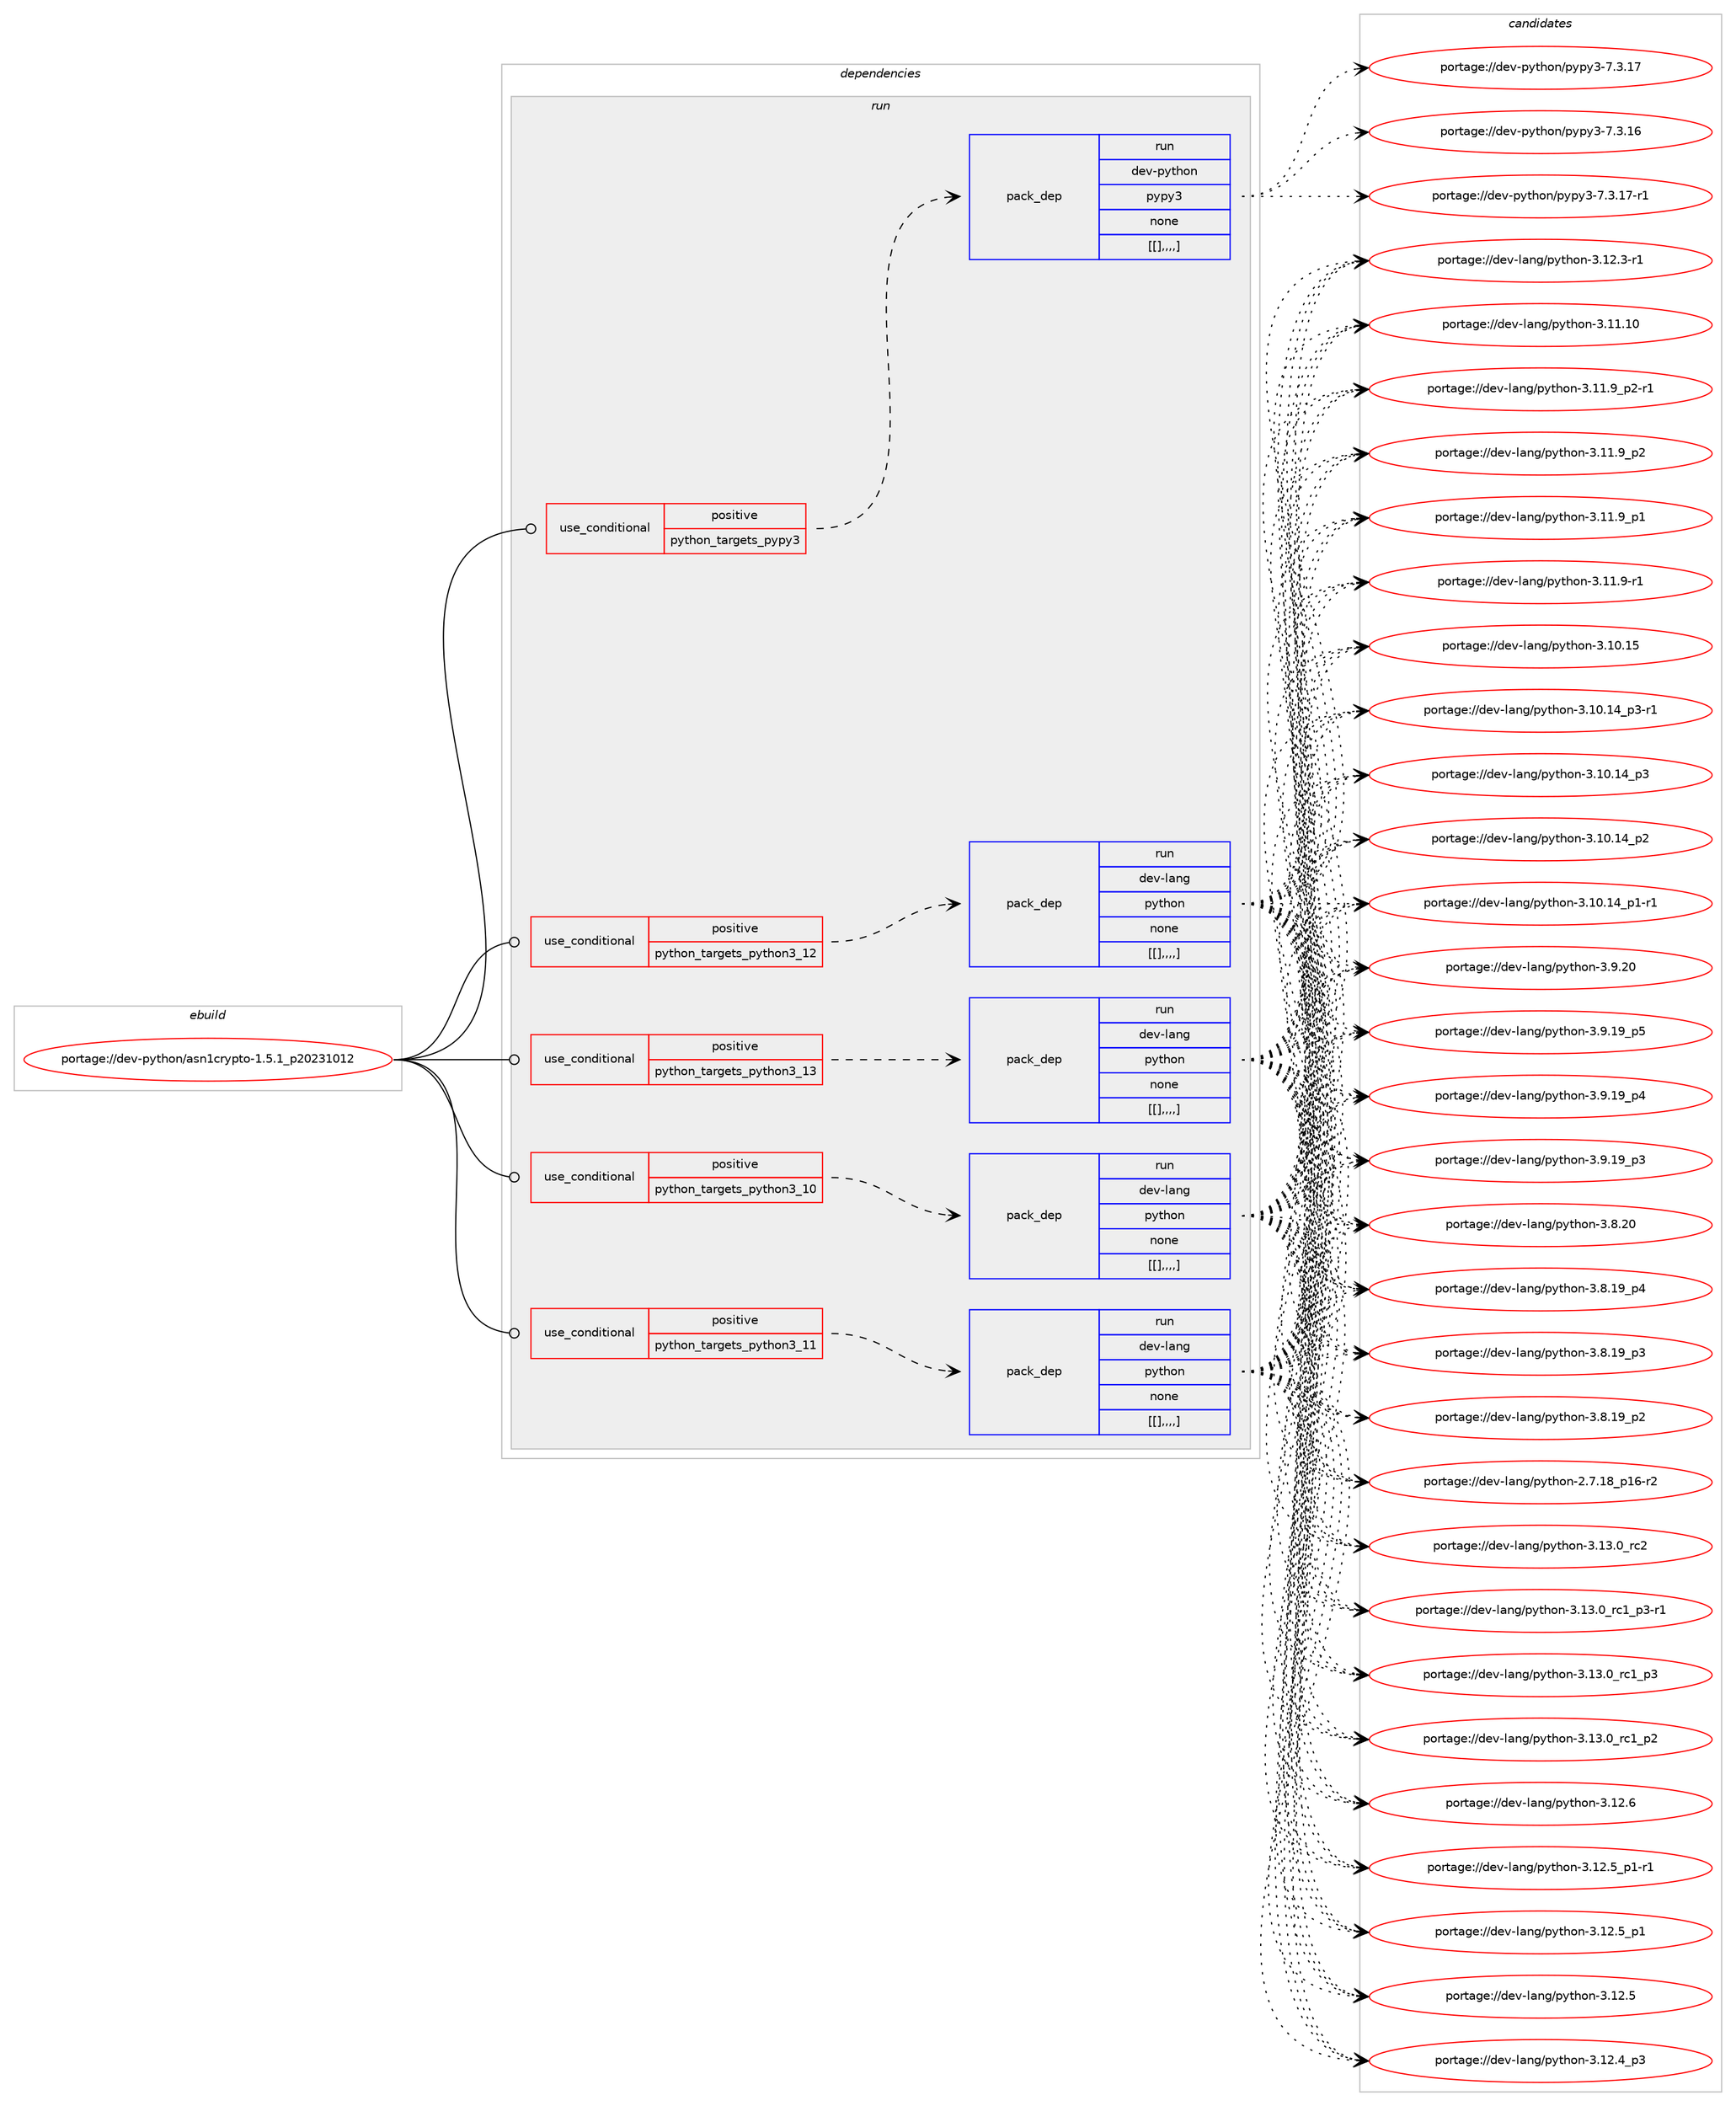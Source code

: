 digraph prolog {

# *************
# Graph options
# *************

newrank=true;
concentrate=true;
compound=true;
graph [rankdir=LR,fontname=Helvetica,fontsize=10,ranksep=1.5];#, ranksep=2.5, nodesep=0.2];
edge  [arrowhead=vee];
node  [fontname=Helvetica,fontsize=10];

# **********
# The ebuild
# **********

subgraph cluster_leftcol {
color=gray;
label=<<i>ebuild</i>>;
id [label="portage://dev-python/asn1crypto-1.5.1_p20231012", color=red, width=4, href="../dev-python/asn1crypto-1.5.1_p20231012.svg"];
}

# ****************
# The dependencies
# ****************

subgraph cluster_midcol {
color=gray;
label=<<i>dependencies</i>>;
subgraph cluster_compile {
fillcolor="#eeeeee";
style=filled;
label=<<i>compile</i>>;
}
subgraph cluster_compileandrun {
fillcolor="#eeeeee";
style=filled;
label=<<i>compile and run</i>>;
}
subgraph cluster_run {
fillcolor="#eeeeee";
style=filled;
label=<<i>run</i>>;
subgraph cond31540 {
dependency142945 [label=<<TABLE BORDER="0" CELLBORDER="1" CELLSPACING="0" CELLPADDING="4"><TR><TD ROWSPAN="3" CELLPADDING="10">use_conditional</TD></TR><TR><TD>positive</TD></TR><TR><TD>python_targets_pypy3</TD></TR></TABLE>>, shape=none, color=red];
subgraph pack110192 {
dependency142946 [label=<<TABLE BORDER="0" CELLBORDER="1" CELLSPACING="0" CELLPADDING="4" WIDTH="220"><TR><TD ROWSPAN="6" CELLPADDING="30">pack_dep</TD></TR><TR><TD WIDTH="110">run</TD></TR><TR><TD>dev-python</TD></TR><TR><TD>pypy3</TD></TR><TR><TD>none</TD></TR><TR><TD>[[],,,,]</TD></TR></TABLE>>, shape=none, color=blue];
}
dependency142945:e -> dependency142946:w [weight=20,style="dashed",arrowhead="vee"];
}
id:e -> dependency142945:w [weight=20,style="solid",arrowhead="odot"];
subgraph cond31541 {
dependency142947 [label=<<TABLE BORDER="0" CELLBORDER="1" CELLSPACING="0" CELLPADDING="4"><TR><TD ROWSPAN="3" CELLPADDING="10">use_conditional</TD></TR><TR><TD>positive</TD></TR><TR><TD>python_targets_python3_10</TD></TR></TABLE>>, shape=none, color=red];
subgraph pack110193 {
dependency142948 [label=<<TABLE BORDER="0" CELLBORDER="1" CELLSPACING="0" CELLPADDING="4" WIDTH="220"><TR><TD ROWSPAN="6" CELLPADDING="30">pack_dep</TD></TR><TR><TD WIDTH="110">run</TD></TR><TR><TD>dev-lang</TD></TR><TR><TD>python</TD></TR><TR><TD>none</TD></TR><TR><TD>[[],,,,]</TD></TR></TABLE>>, shape=none, color=blue];
}
dependency142947:e -> dependency142948:w [weight=20,style="dashed",arrowhead="vee"];
}
id:e -> dependency142947:w [weight=20,style="solid",arrowhead="odot"];
subgraph cond31542 {
dependency142949 [label=<<TABLE BORDER="0" CELLBORDER="1" CELLSPACING="0" CELLPADDING="4"><TR><TD ROWSPAN="3" CELLPADDING="10">use_conditional</TD></TR><TR><TD>positive</TD></TR><TR><TD>python_targets_python3_11</TD></TR></TABLE>>, shape=none, color=red];
subgraph pack110194 {
dependency142950 [label=<<TABLE BORDER="0" CELLBORDER="1" CELLSPACING="0" CELLPADDING="4" WIDTH="220"><TR><TD ROWSPAN="6" CELLPADDING="30">pack_dep</TD></TR><TR><TD WIDTH="110">run</TD></TR><TR><TD>dev-lang</TD></TR><TR><TD>python</TD></TR><TR><TD>none</TD></TR><TR><TD>[[],,,,]</TD></TR></TABLE>>, shape=none, color=blue];
}
dependency142949:e -> dependency142950:w [weight=20,style="dashed",arrowhead="vee"];
}
id:e -> dependency142949:w [weight=20,style="solid",arrowhead="odot"];
subgraph cond31543 {
dependency142951 [label=<<TABLE BORDER="0" CELLBORDER="1" CELLSPACING="0" CELLPADDING="4"><TR><TD ROWSPAN="3" CELLPADDING="10">use_conditional</TD></TR><TR><TD>positive</TD></TR><TR><TD>python_targets_python3_12</TD></TR></TABLE>>, shape=none, color=red];
subgraph pack110195 {
dependency142952 [label=<<TABLE BORDER="0" CELLBORDER="1" CELLSPACING="0" CELLPADDING="4" WIDTH="220"><TR><TD ROWSPAN="6" CELLPADDING="30">pack_dep</TD></TR><TR><TD WIDTH="110">run</TD></TR><TR><TD>dev-lang</TD></TR><TR><TD>python</TD></TR><TR><TD>none</TD></TR><TR><TD>[[],,,,]</TD></TR></TABLE>>, shape=none, color=blue];
}
dependency142951:e -> dependency142952:w [weight=20,style="dashed",arrowhead="vee"];
}
id:e -> dependency142951:w [weight=20,style="solid",arrowhead="odot"];
subgraph cond31544 {
dependency142953 [label=<<TABLE BORDER="0" CELLBORDER="1" CELLSPACING="0" CELLPADDING="4"><TR><TD ROWSPAN="3" CELLPADDING="10">use_conditional</TD></TR><TR><TD>positive</TD></TR><TR><TD>python_targets_python3_13</TD></TR></TABLE>>, shape=none, color=red];
subgraph pack110196 {
dependency142954 [label=<<TABLE BORDER="0" CELLBORDER="1" CELLSPACING="0" CELLPADDING="4" WIDTH="220"><TR><TD ROWSPAN="6" CELLPADDING="30">pack_dep</TD></TR><TR><TD WIDTH="110">run</TD></TR><TR><TD>dev-lang</TD></TR><TR><TD>python</TD></TR><TR><TD>none</TD></TR><TR><TD>[[],,,,]</TD></TR></TABLE>>, shape=none, color=blue];
}
dependency142953:e -> dependency142954:w [weight=20,style="dashed",arrowhead="vee"];
}
id:e -> dependency142953:w [weight=20,style="solid",arrowhead="odot"];
}
}

# **************
# The candidates
# **************

subgraph cluster_choices {
rank=same;
color=gray;
label=<<i>candidates</i>>;

subgraph choice110192 {
color=black;
nodesep=1;
choice100101118451121211161041111104711212111212151455546514649554511449 [label="portage://dev-python/pypy3-7.3.17-r1", color=red, width=4,href="../dev-python/pypy3-7.3.17-r1.svg"];
choice10010111845112121116104111110471121211121215145554651464955 [label="portage://dev-python/pypy3-7.3.17", color=red, width=4,href="../dev-python/pypy3-7.3.17.svg"];
choice10010111845112121116104111110471121211121215145554651464954 [label="portage://dev-python/pypy3-7.3.16", color=red, width=4,href="../dev-python/pypy3-7.3.16.svg"];
dependency142946:e -> choice100101118451121211161041111104711212111212151455546514649554511449:w [style=dotted,weight="100"];
dependency142946:e -> choice10010111845112121116104111110471121211121215145554651464955:w [style=dotted,weight="100"];
dependency142946:e -> choice10010111845112121116104111110471121211121215145554651464954:w [style=dotted,weight="100"];
}
subgraph choice110193 {
color=black;
nodesep=1;
choice10010111845108971101034711212111610411111045514649514648951149950 [label="portage://dev-lang/python-3.13.0_rc2", color=red, width=4,href="../dev-lang/python-3.13.0_rc2.svg"];
choice1001011184510897110103471121211161041111104551464951464895114994995112514511449 [label="portage://dev-lang/python-3.13.0_rc1_p3-r1", color=red, width=4,href="../dev-lang/python-3.13.0_rc1_p3-r1.svg"];
choice100101118451089711010347112121116104111110455146495146489511499499511251 [label="portage://dev-lang/python-3.13.0_rc1_p3", color=red, width=4,href="../dev-lang/python-3.13.0_rc1_p3.svg"];
choice100101118451089711010347112121116104111110455146495146489511499499511250 [label="portage://dev-lang/python-3.13.0_rc1_p2", color=red, width=4,href="../dev-lang/python-3.13.0_rc1_p2.svg"];
choice10010111845108971101034711212111610411111045514649504654 [label="portage://dev-lang/python-3.12.6", color=red, width=4,href="../dev-lang/python-3.12.6.svg"];
choice1001011184510897110103471121211161041111104551464950465395112494511449 [label="portage://dev-lang/python-3.12.5_p1-r1", color=red, width=4,href="../dev-lang/python-3.12.5_p1-r1.svg"];
choice100101118451089711010347112121116104111110455146495046539511249 [label="portage://dev-lang/python-3.12.5_p1", color=red, width=4,href="../dev-lang/python-3.12.5_p1.svg"];
choice10010111845108971101034711212111610411111045514649504653 [label="portage://dev-lang/python-3.12.5", color=red, width=4,href="../dev-lang/python-3.12.5.svg"];
choice100101118451089711010347112121116104111110455146495046529511251 [label="portage://dev-lang/python-3.12.4_p3", color=red, width=4,href="../dev-lang/python-3.12.4_p3.svg"];
choice100101118451089711010347112121116104111110455146495046514511449 [label="portage://dev-lang/python-3.12.3-r1", color=red, width=4,href="../dev-lang/python-3.12.3-r1.svg"];
choice1001011184510897110103471121211161041111104551464949464948 [label="portage://dev-lang/python-3.11.10", color=red, width=4,href="../dev-lang/python-3.11.10.svg"];
choice1001011184510897110103471121211161041111104551464949465795112504511449 [label="portage://dev-lang/python-3.11.9_p2-r1", color=red, width=4,href="../dev-lang/python-3.11.9_p2-r1.svg"];
choice100101118451089711010347112121116104111110455146494946579511250 [label="portage://dev-lang/python-3.11.9_p2", color=red, width=4,href="../dev-lang/python-3.11.9_p2.svg"];
choice100101118451089711010347112121116104111110455146494946579511249 [label="portage://dev-lang/python-3.11.9_p1", color=red, width=4,href="../dev-lang/python-3.11.9_p1.svg"];
choice100101118451089711010347112121116104111110455146494946574511449 [label="portage://dev-lang/python-3.11.9-r1", color=red, width=4,href="../dev-lang/python-3.11.9-r1.svg"];
choice1001011184510897110103471121211161041111104551464948464953 [label="portage://dev-lang/python-3.10.15", color=red, width=4,href="../dev-lang/python-3.10.15.svg"];
choice100101118451089711010347112121116104111110455146494846495295112514511449 [label="portage://dev-lang/python-3.10.14_p3-r1", color=red, width=4,href="../dev-lang/python-3.10.14_p3-r1.svg"];
choice10010111845108971101034711212111610411111045514649484649529511251 [label="portage://dev-lang/python-3.10.14_p3", color=red, width=4,href="../dev-lang/python-3.10.14_p3.svg"];
choice10010111845108971101034711212111610411111045514649484649529511250 [label="portage://dev-lang/python-3.10.14_p2", color=red, width=4,href="../dev-lang/python-3.10.14_p2.svg"];
choice100101118451089711010347112121116104111110455146494846495295112494511449 [label="portage://dev-lang/python-3.10.14_p1-r1", color=red, width=4,href="../dev-lang/python-3.10.14_p1-r1.svg"];
choice10010111845108971101034711212111610411111045514657465048 [label="portage://dev-lang/python-3.9.20", color=red, width=4,href="../dev-lang/python-3.9.20.svg"];
choice100101118451089711010347112121116104111110455146574649579511253 [label="portage://dev-lang/python-3.9.19_p5", color=red, width=4,href="../dev-lang/python-3.9.19_p5.svg"];
choice100101118451089711010347112121116104111110455146574649579511252 [label="portage://dev-lang/python-3.9.19_p4", color=red, width=4,href="../dev-lang/python-3.9.19_p4.svg"];
choice100101118451089711010347112121116104111110455146574649579511251 [label="portage://dev-lang/python-3.9.19_p3", color=red, width=4,href="../dev-lang/python-3.9.19_p3.svg"];
choice10010111845108971101034711212111610411111045514656465048 [label="portage://dev-lang/python-3.8.20", color=red, width=4,href="../dev-lang/python-3.8.20.svg"];
choice100101118451089711010347112121116104111110455146564649579511252 [label="portage://dev-lang/python-3.8.19_p4", color=red, width=4,href="../dev-lang/python-3.8.19_p4.svg"];
choice100101118451089711010347112121116104111110455146564649579511251 [label="portage://dev-lang/python-3.8.19_p3", color=red, width=4,href="../dev-lang/python-3.8.19_p3.svg"];
choice100101118451089711010347112121116104111110455146564649579511250 [label="portage://dev-lang/python-3.8.19_p2", color=red, width=4,href="../dev-lang/python-3.8.19_p2.svg"];
choice100101118451089711010347112121116104111110455046554649569511249544511450 [label="portage://dev-lang/python-2.7.18_p16-r2", color=red, width=4,href="../dev-lang/python-2.7.18_p16-r2.svg"];
dependency142948:e -> choice10010111845108971101034711212111610411111045514649514648951149950:w [style=dotted,weight="100"];
dependency142948:e -> choice1001011184510897110103471121211161041111104551464951464895114994995112514511449:w [style=dotted,weight="100"];
dependency142948:e -> choice100101118451089711010347112121116104111110455146495146489511499499511251:w [style=dotted,weight="100"];
dependency142948:e -> choice100101118451089711010347112121116104111110455146495146489511499499511250:w [style=dotted,weight="100"];
dependency142948:e -> choice10010111845108971101034711212111610411111045514649504654:w [style=dotted,weight="100"];
dependency142948:e -> choice1001011184510897110103471121211161041111104551464950465395112494511449:w [style=dotted,weight="100"];
dependency142948:e -> choice100101118451089711010347112121116104111110455146495046539511249:w [style=dotted,weight="100"];
dependency142948:e -> choice10010111845108971101034711212111610411111045514649504653:w [style=dotted,weight="100"];
dependency142948:e -> choice100101118451089711010347112121116104111110455146495046529511251:w [style=dotted,weight="100"];
dependency142948:e -> choice100101118451089711010347112121116104111110455146495046514511449:w [style=dotted,weight="100"];
dependency142948:e -> choice1001011184510897110103471121211161041111104551464949464948:w [style=dotted,weight="100"];
dependency142948:e -> choice1001011184510897110103471121211161041111104551464949465795112504511449:w [style=dotted,weight="100"];
dependency142948:e -> choice100101118451089711010347112121116104111110455146494946579511250:w [style=dotted,weight="100"];
dependency142948:e -> choice100101118451089711010347112121116104111110455146494946579511249:w [style=dotted,weight="100"];
dependency142948:e -> choice100101118451089711010347112121116104111110455146494946574511449:w [style=dotted,weight="100"];
dependency142948:e -> choice1001011184510897110103471121211161041111104551464948464953:w [style=dotted,weight="100"];
dependency142948:e -> choice100101118451089711010347112121116104111110455146494846495295112514511449:w [style=dotted,weight="100"];
dependency142948:e -> choice10010111845108971101034711212111610411111045514649484649529511251:w [style=dotted,weight="100"];
dependency142948:e -> choice10010111845108971101034711212111610411111045514649484649529511250:w [style=dotted,weight="100"];
dependency142948:e -> choice100101118451089711010347112121116104111110455146494846495295112494511449:w [style=dotted,weight="100"];
dependency142948:e -> choice10010111845108971101034711212111610411111045514657465048:w [style=dotted,weight="100"];
dependency142948:e -> choice100101118451089711010347112121116104111110455146574649579511253:w [style=dotted,weight="100"];
dependency142948:e -> choice100101118451089711010347112121116104111110455146574649579511252:w [style=dotted,weight="100"];
dependency142948:e -> choice100101118451089711010347112121116104111110455146574649579511251:w [style=dotted,weight="100"];
dependency142948:e -> choice10010111845108971101034711212111610411111045514656465048:w [style=dotted,weight="100"];
dependency142948:e -> choice100101118451089711010347112121116104111110455146564649579511252:w [style=dotted,weight="100"];
dependency142948:e -> choice100101118451089711010347112121116104111110455146564649579511251:w [style=dotted,weight="100"];
dependency142948:e -> choice100101118451089711010347112121116104111110455146564649579511250:w [style=dotted,weight="100"];
dependency142948:e -> choice100101118451089711010347112121116104111110455046554649569511249544511450:w [style=dotted,weight="100"];
}
subgraph choice110194 {
color=black;
nodesep=1;
choice10010111845108971101034711212111610411111045514649514648951149950 [label="portage://dev-lang/python-3.13.0_rc2", color=red, width=4,href="../dev-lang/python-3.13.0_rc2.svg"];
choice1001011184510897110103471121211161041111104551464951464895114994995112514511449 [label="portage://dev-lang/python-3.13.0_rc1_p3-r1", color=red, width=4,href="../dev-lang/python-3.13.0_rc1_p3-r1.svg"];
choice100101118451089711010347112121116104111110455146495146489511499499511251 [label="portage://dev-lang/python-3.13.0_rc1_p3", color=red, width=4,href="../dev-lang/python-3.13.0_rc1_p3.svg"];
choice100101118451089711010347112121116104111110455146495146489511499499511250 [label="portage://dev-lang/python-3.13.0_rc1_p2", color=red, width=4,href="../dev-lang/python-3.13.0_rc1_p2.svg"];
choice10010111845108971101034711212111610411111045514649504654 [label="portage://dev-lang/python-3.12.6", color=red, width=4,href="../dev-lang/python-3.12.6.svg"];
choice1001011184510897110103471121211161041111104551464950465395112494511449 [label="portage://dev-lang/python-3.12.5_p1-r1", color=red, width=4,href="../dev-lang/python-3.12.5_p1-r1.svg"];
choice100101118451089711010347112121116104111110455146495046539511249 [label="portage://dev-lang/python-3.12.5_p1", color=red, width=4,href="../dev-lang/python-3.12.5_p1.svg"];
choice10010111845108971101034711212111610411111045514649504653 [label="portage://dev-lang/python-3.12.5", color=red, width=4,href="../dev-lang/python-3.12.5.svg"];
choice100101118451089711010347112121116104111110455146495046529511251 [label="portage://dev-lang/python-3.12.4_p3", color=red, width=4,href="../dev-lang/python-3.12.4_p3.svg"];
choice100101118451089711010347112121116104111110455146495046514511449 [label="portage://dev-lang/python-3.12.3-r1", color=red, width=4,href="../dev-lang/python-3.12.3-r1.svg"];
choice1001011184510897110103471121211161041111104551464949464948 [label="portage://dev-lang/python-3.11.10", color=red, width=4,href="../dev-lang/python-3.11.10.svg"];
choice1001011184510897110103471121211161041111104551464949465795112504511449 [label="portage://dev-lang/python-3.11.9_p2-r1", color=red, width=4,href="../dev-lang/python-3.11.9_p2-r1.svg"];
choice100101118451089711010347112121116104111110455146494946579511250 [label="portage://dev-lang/python-3.11.9_p2", color=red, width=4,href="../dev-lang/python-3.11.9_p2.svg"];
choice100101118451089711010347112121116104111110455146494946579511249 [label="portage://dev-lang/python-3.11.9_p1", color=red, width=4,href="../dev-lang/python-3.11.9_p1.svg"];
choice100101118451089711010347112121116104111110455146494946574511449 [label="portage://dev-lang/python-3.11.9-r1", color=red, width=4,href="../dev-lang/python-3.11.9-r1.svg"];
choice1001011184510897110103471121211161041111104551464948464953 [label="portage://dev-lang/python-3.10.15", color=red, width=4,href="../dev-lang/python-3.10.15.svg"];
choice100101118451089711010347112121116104111110455146494846495295112514511449 [label="portage://dev-lang/python-3.10.14_p3-r1", color=red, width=4,href="../dev-lang/python-3.10.14_p3-r1.svg"];
choice10010111845108971101034711212111610411111045514649484649529511251 [label="portage://dev-lang/python-3.10.14_p3", color=red, width=4,href="../dev-lang/python-3.10.14_p3.svg"];
choice10010111845108971101034711212111610411111045514649484649529511250 [label="portage://dev-lang/python-3.10.14_p2", color=red, width=4,href="../dev-lang/python-3.10.14_p2.svg"];
choice100101118451089711010347112121116104111110455146494846495295112494511449 [label="portage://dev-lang/python-3.10.14_p1-r1", color=red, width=4,href="../dev-lang/python-3.10.14_p1-r1.svg"];
choice10010111845108971101034711212111610411111045514657465048 [label="portage://dev-lang/python-3.9.20", color=red, width=4,href="../dev-lang/python-3.9.20.svg"];
choice100101118451089711010347112121116104111110455146574649579511253 [label="portage://dev-lang/python-3.9.19_p5", color=red, width=4,href="../dev-lang/python-3.9.19_p5.svg"];
choice100101118451089711010347112121116104111110455146574649579511252 [label="portage://dev-lang/python-3.9.19_p4", color=red, width=4,href="../dev-lang/python-3.9.19_p4.svg"];
choice100101118451089711010347112121116104111110455146574649579511251 [label="portage://dev-lang/python-3.9.19_p3", color=red, width=4,href="../dev-lang/python-3.9.19_p3.svg"];
choice10010111845108971101034711212111610411111045514656465048 [label="portage://dev-lang/python-3.8.20", color=red, width=4,href="../dev-lang/python-3.8.20.svg"];
choice100101118451089711010347112121116104111110455146564649579511252 [label="portage://dev-lang/python-3.8.19_p4", color=red, width=4,href="../dev-lang/python-3.8.19_p4.svg"];
choice100101118451089711010347112121116104111110455146564649579511251 [label="portage://dev-lang/python-3.8.19_p3", color=red, width=4,href="../dev-lang/python-3.8.19_p3.svg"];
choice100101118451089711010347112121116104111110455146564649579511250 [label="portage://dev-lang/python-3.8.19_p2", color=red, width=4,href="../dev-lang/python-3.8.19_p2.svg"];
choice100101118451089711010347112121116104111110455046554649569511249544511450 [label="portage://dev-lang/python-2.7.18_p16-r2", color=red, width=4,href="../dev-lang/python-2.7.18_p16-r2.svg"];
dependency142950:e -> choice10010111845108971101034711212111610411111045514649514648951149950:w [style=dotted,weight="100"];
dependency142950:e -> choice1001011184510897110103471121211161041111104551464951464895114994995112514511449:w [style=dotted,weight="100"];
dependency142950:e -> choice100101118451089711010347112121116104111110455146495146489511499499511251:w [style=dotted,weight="100"];
dependency142950:e -> choice100101118451089711010347112121116104111110455146495146489511499499511250:w [style=dotted,weight="100"];
dependency142950:e -> choice10010111845108971101034711212111610411111045514649504654:w [style=dotted,weight="100"];
dependency142950:e -> choice1001011184510897110103471121211161041111104551464950465395112494511449:w [style=dotted,weight="100"];
dependency142950:e -> choice100101118451089711010347112121116104111110455146495046539511249:w [style=dotted,weight="100"];
dependency142950:e -> choice10010111845108971101034711212111610411111045514649504653:w [style=dotted,weight="100"];
dependency142950:e -> choice100101118451089711010347112121116104111110455146495046529511251:w [style=dotted,weight="100"];
dependency142950:e -> choice100101118451089711010347112121116104111110455146495046514511449:w [style=dotted,weight="100"];
dependency142950:e -> choice1001011184510897110103471121211161041111104551464949464948:w [style=dotted,weight="100"];
dependency142950:e -> choice1001011184510897110103471121211161041111104551464949465795112504511449:w [style=dotted,weight="100"];
dependency142950:e -> choice100101118451089711010347112121116104111110455146494946579511250:w [style=dotted,weight="100"];
dependency142950:e -> choice100101118451089711010347112121116104111110455146494946579511249:w [style=dotted,weight="100"];
dependency142950:e -> choice100101118451089711010347112121116104111110455146494946574511449:w [style=dotted,weight="100"];
dependency142950:e -> choice1001011184510897110103471121211161041111104551464948464953:w [style=dotted,weight="100"];
dependency142950:e -> choice100101118451089711010347112121116104111110455146494846495295112514511449:w [style=dotted,weight="100"];
dependency142950:e -> choice10010111845108971101034711212111610411111045514649484649529511251:w [style=dotted,weight="100"];
dependency142950:e -> choice10010111845108971101034711212111610411111045514649484649529511250:w [style=dotted,weight="100"];
dependency142950:e -> choice100101118451089711010347112121116104111110455146494846495295112494511449:w [style=dotted,weight="100"];
dependency142950:e -> choice10010111845108971101034711212111610411111045514657465048:w [style=dotted,weight="100"];
dependency142950:e -> choice100101118451089711010347112121116104111110455146574649579511253:w [style=dotted,weight="100"];
dependency142950:e -> choice100101118451089711010347112121116104111110455146574649579511252:w [style=dotted,weight="100"];
dependency142950:e -> choice100101118451089711010347112121116104111110455146574649579511251:w [style=dotted,weight="100"];
dependency142950:e -> choice10010111845108971101034711212111610411111045514656465048:w [style=dotted,weight="100"];
dependency142950:e -> choice100101118451089711010347112121116104111110455146564649579511252:w [style=dotted,weight="100"];
dependency142950:e -> choice100101118451089711010347112121116104111110455146564649579511251:w [style=dotted,weight="100"];
dependency142950:e -> choice100101118451089711010347112121116104111110455146564649579511250:w [style=dotted,weight="100"];
dependency142950:e -> choice100101118451089711010347112121116104111110455046554649569511249544511450:w [style=dotted,weight="100"];
}
subgraph choice110195 {
color=black;
nodesep=1;
choice10010111845108971101034711212111610411111045514649514648951149950 [label="portage://dev-lang/python-3.13.0_rc2", color=red, width=4,href="../dev-lang/python-3.13.0_rc2.svg"];
choice1001011184510897110103471121211161041111104551464951464895114994995112514511449 [label="portage://dev-lang/python-3.13.0_rc1_p3-r1", color=red, width=4,href="../dev-lang/python-3.13.0_rc1_p3-r1.svg"];
choice100101118451089711010347112121116104111110455146495146489511499499511251 [label="portage://dev-lang/python-3.13.0_rc1_p3", color=red, width=4,href="../dev-lang/python-3.13.0_rc1_p3.svg"];
choice100101118451089711010347112121116104111110455146495146489511499499511250 [label="portage://dev-lang/python-3.13.0_rc1_p2", color=red, width=4,href="../dev-lang/python-3.13.0_rc1_p2.svg"];
choice10010111845108971101034711212111610411111045514649504654 [label="portage://dev-lang/python-3.12.6", color=red, width=4,href="../dev-lang/python-3.12.6.svg"];
choice1001011184510897110103471121211161041111104551464950465395112494511449 [label="portage://dev-lang/python-3.12.5_p1-r1", color=red, width=4,href="../dev-lang/python-3.12.5_p1-r1.svg"];
choice100101118451089711010347112121116104111110455146495046539511249 [label="portage://dev-lang/python-3.12.5_p1", color=red, width=4,href="../dev-lang/python-3.12.5_p1.svg"];
choice10010111845108971101034711212111610411111045514649504653 [label="portage://dev-lang/python-3.12.5", color=red, width=4,href="../dev-lang/python-3.12.5.svg"];
choice100101118451089711010347112121116104111110455146495046529511251 [label="portage://dev-lang/python-3.12.4_p3", color=red, width=4,href="../dev-lang/python-3.12.4_p3.svg"];
choice100101118451089711010347112121116104111110455146495046514511449 [label="portage://dev-lang/python-3.12.3-r1", color=red, width=4,href="../dev-lang/python-3.12.3-r1.svg"];
choice1001011184510897110103471121211161041111104551464949464948 [label="portage://dev-lang/python-3.11.10", color=red, width=4,href="../dev-lang/python-3.11.10.svg"];
choice1001011184510897110103471121211161041111104551464949465795112504511449 [label="portage://dev-lang/python-3.11.9_p2-r1", color=red, width=4,href="../dev-lang/python-3.11.9_p2-r1.svg"];
choice100101118451089711010347112121116104111110455146494946579511250 [label="portage://dev-lang/python-3.11.9_p2", color=red, width=4,href="../dev-lang/python-3.11.9_p2.svg"];
choice100101118451089711010347112121116104111110455146494946579511249 [label="portage://dev-lang/python-3.11.9_p1", color=red, width=4,href="../dev-lang/python-3.11.9_p1.svg"];
choice100101118451089711010347112121116104111110455146494946574511449 [label="portage://dev-lang/python-3.11.9-r1", color=red, width=4,href="../dev-lang/python-3.11.9-r1.svg"];
choice1001011184510897110103471121211161041111104551464948464953 [label="portage://dev-lang/python-3.10.15", color=red, width=4,href="../dev-lang/python-3.10.15.svg"];
choice100101118451089711010347112121116104111110455146494846495295112514511449 [label="portage://dev-lang/python-3.10.14_p3-r1", color=red, width=4,href="../dev-lang/python-3.10.14_p3-r1.svg"];
choice10010111845108971101034711212111610411111045514649484649529511251 [label="portage://dev-lang/python-3.10.14_p3", color=red, width=4,href="../dev-lang/python-3.10.14_p3.svg"];
choice10010111845108971101034711212111610411111045514649484649529511250 [label="portage://dev-lang/python-3.10.14_p2", color=red, width=4,href="../dev-lang/python-3.10.14_p2.svg"];
choice100101118451089711010347112121116104111110455146494846495295112494511449 [label="portage://dev-lang/python-3.10.14_p1-r1", color=red, width=4,href="../dev-lang/python-3.10.14_p1-r1.svg"];
choice10010111845108971101034711212111610411111045514657465048 [label="portage://dev-lang/python-3.9.20", color=red, width=4,href="../dev-lang/python-3.9.20.svg"];
choice100101118451089711010347112121116104111110455146574649579511253 [label="portage://dev-lang/python-3.9.19_p5", color=red, width=4,href="../dev-lang/python-3.9.19_p5.svg"];
choice100101118451089711010347112121116104111110455146574649579511252 [label="portage://dev-lang/python-3.9.19_p4", color=red, width=4,href="../dev-lang/python-3.9.19_p4.svg"];
choice100101118451089711010347112121116104111110455146574649579511251 [label="portage://dev-lang/python-3.9.19_p3", color=red, width=4,href="../dev-lang/python-3.9.19_p3.svg"];
choice10010111845108971101034711212111610411111045514656465048 [label="portage://dev-lang/python-3.8.20", color=red, width=4,href="../dev-lang/python-3.8.20.svg"];
choice100101118451089711010347112121116104111110455146564649579511252 [label="portage://dev-lang/python-3.8.19_p4", color=red, width=4,href="../dev-lang/python-3.8.19_p4.svg"];
choice100101118451089711010347112121116104111110455146564649579511251 [label="portage://dev-lang/python-3.8.19_p3", color=red, width=4,href="../dev-lang/python-3.8.19_p3.svg"];
choice100101118451089711010347112121116104111110455146564649579511250 [label="portage://dev-lang/python-3.8.19_p2", color=red, width=4,href="../dev-lang/python-3.8.19_p2.svg"];
choice100101118451089711010347112121116104111110455046554649569511249544511450 [label="portage://dev-lang/python-2.7.18_p16-r2", color=red, width=4,href="../dev-lang/python-2.7.18_p16-r2.svg"];
dependency142952:e -> choice10010111845108971101034711212111610411111045514649514648951149950:w [style=dotted,weight="100"];
dependency142952:e -> choice1001011184510897110103471121211161041111104551464951464895114994995112514511449:w [style=dotted,weight="100"];
dependency142952:e -> choice100101118451089711010347112121116104111110455146495146489511499499511251:w [style=dotted,weight="100"];
dependency142952:e -> choice100101118451089711010347112121116104111110455146495146489511499499511250:w [style=dotted,weight="100"];
dependency142952:e -> choice10010111845108971101034711212111610411111045514649504654:w [style=dotted,weight="100"];
dependency142952:e -> choice1001011184510897110103471121211161041111104551464950465395112494511449:w [style=dotted,weight="100"];
dependency142952:e -> choice100101118451089711010347112121116104111110455146495046539511249:w [style=dotted,weight="100"];
dependency142952:e -> choice10010111845108971101034711212111610411111045514649504653:w [style=dotted,weight="100"];
dependency142952:e -> choice100101118451089711010347112121116104111110455146495046529511251:w [style=dotted,weight="100"];
dependency142952:e -> choice100101118451089711010347112121116104111110455146495046514511449:w [style=dotted,weight="100"];
dependency142952:e -> choice1001011184510897110103471121211161041111104551464949464948:w [style=dotted,weight="100"];
dependency142952:e -> choice1001011184510897110103471121211161041111104551464949465795112504511449:w [style=dotted,weight="100"];
dependency142952:e -> choice100101118451089711010347112121116104111110455146494946579511250:w [style=dotted,weight="100"];
dependency142952:e -> choice100101118451089711010347112121116104111110455146494946579511249:w [style=dotted,weight="100"];
dependency142952:e -> choice100101118451089711010347112121116104111110455146494946574511449:w [style=dotted,weight="100"];
dependency142952:e -> choice1001011184510897110103471121211161041111104551464948464953:w [style=dotted,weight="100"];
dependency142952:e -> choice100101118451089711010347112121116104111110455146494846495295112514511449:w [style=dotted,weight="100"];
dependency142952:e -> choice10010111845108971101034711212111610411111045514649484649529511251:w [style=dotted,weight="100"];
dependency142952:e -> choice10010111845108971101034711212111610411111045514649484649529511250:w [style=dotted,weight="100"];
dependency142952:e -> choice100101118451089711010347112121116104111110455146494846495295112494511449:w [style=dotted,weight="100"];
dependency142952:e -> choice10010111845108971101034711212111610411111045514657465048:w [style=dotted,weight="100"];
dependency142952:e -> choice100101118451089711010347112121116104111110455146574649579511253:w [style=dotted,weight="100"];
dependency142952:e -> choice100101118451089711010347112121116104111110455146574649579511252:w [style=dotted,weight="100"];
dependency142952:e -> choice100101118451089711010347112121116104111110455146574649579511251:w [style=dotted,weight="100"];
dependency142952:e -> choice10010111845108971101034711212111610411111045514656465048:w [style=dotted,weight="100"];
dependency142952:e -> choice100101118451089711010347112121116104111110455146564649579511252:w [style=dotted,weight="100"];
dependency142952:e -> choice100101118451089711010347112121116104111110455146564649579511251:w [style=dotted,weight="100"];
dependency142952:e -> choice100101118451089711010347112121116104111110455146564649579511250:w [style=dotted,weight="100"];
dependency142952:e -> choice100101118451089711010347112121116104111110455046554649569511249544511450:w [style=dotted,weight="100"];
}
subgraph choice110196 {
color=black;
nodesep=1;
choice10010111845108971101034711212111610411111045514649514648951149950 [label="portage://dev-lang/python-3.13.0_rc2", color=red, width=4,href="../dev-lang/python-3.13.0_rc2.svg"];
choice1001011184510897110103471121211161041111104551464951464895114994995112514511449 [label="portage://dev-lang/python-3.13.0_rc1_p3-r1", color=red, width=4,href="../dev-lang/python-3.13.0_rc1_p3-r1.svg"];
choice100101118451089711010347112121116104111110455146495146489511499499511251 [label="portage://dev-lang/python-3.13.0_rc1_p3", color=red, width=4,href="../dev-lang/python-3.13.0_rc1_p3.svg"];
choice100101118451089711010347112121116104111110455146495146489511499499511250 [label="portage://dev-lang/python-3.13.0_rc1_p2", color=red, width=4,href="../dev-lang/python-3.13.0_rc1_p2.svg"];
choice10010111845108971101034711212111610411111045514649504654 [label="portage://dev-lang/python-3.12.6", color=red, width=4,href="../dev-lang/python-3.12.6.svg"];
choice1001011184510897110103471121211161041111104551464950465395112494511449 [label="portage://dev-lang/python-3.12.5_p1-r1", color=red, width=4,href="../dev-lang/python-3.12.5_p1-r1.svg"];
choice100101118451089711010347112121116104111110455146495046539511249 [label="portage://dev-lang/python-3.12.5_p1", color=red, width=4,href="../dev-lang/python-3.12.5_p1.svg"];
choice10010111845108971101034711212111610411111045514649504653 [label="portage://dev-lang/python-3.12.5", color=red, width=4,href="../dev-lang/python-3.12.5.svg"];
choice100101118451089711010347112121116104111110455146495046529511251 [label="portage://dev-lang/python-3.12.4_p3", color=red, width=4,href="../dev-lang/python-3.12.4_p3.svg"];
choice100101118451089711010347112121116104111110455146495046514511449 [label="portage://dev-lang/python-3.12.3-r1", color=red, width=4,href="../dev-lang/python-3.12.3-r1.svg"];
choice1001011184510897110103471121211161041111104551464949464948 [label="portage://dev-lang/python-3.11.10", color=red, width=4,href="../dev-lang/python-3.11.10.svg"];
choice1001011184510897110103471121211161041111104551464949465795112504511449 [label="portage://dev-lang/python-3.11.9_p2-r1", color=red, width=4,href="../dev-lang/python-3.11.9_p2-r1.svg"];
choice100101118451089711010347112121116104111110455146494946579511250 [label="portage://dev-lang/python-3.11.9_p2", color=red, width=4,href="../dev-lang/python-3.11.9_p2.svg"];
choice100101118451089711010347112121116104111110455146494946579511249 [label="portage://dev-lang/python-3.11.9_p1", color=red, width=4,href="../dev-lang/python-3.11.9_p1.svg"];
choice100101118451089711010347112121116104111110455146494946574511449 [label="portage://dev-lang/python-3.11.9-r1", color=red, width=4,href="../dev-lang/python-3.11.9-r1.svg"];
choice1001011184510897110103471121211161041111104551464948464953 [label="portage://dev-lang/python-3.10.15", color=red, width=4,href="../dev-lang/python-3.10.15.svg"];
choice100101118451089711010347112121116104111110455146494846495295112514511449 [label="portage://dev-lang/python-3.10.14_p3-r1", color=red, width=4,href="../dev-lang/python-3.10.14_p3-r1.svg"];
choice10010111845108971101034711212111610411111045514649484649529511251 [label="portage://dev-lang/python-3.10.14_p3", color=red, width=4,href="../dev-lang/python-3.10.14_p3.svg"];
choice10010111845108971101034711212111610411111045514649484649529511250 [label="portage://dev-lang/python-3.10.14_p2", color=red, width=4,href="../dev-lang/python-3.10.14_p2.svg"];
choice100101118451089711010347112121116104111110455146494846495295112494511449 [label="portage://dev-lang/python-3.10.14_p1-r1", color=red, width=4,href="../dev-lang/python-3.10.14_p1-r1.svg"];
choice10010111845108971101034711212111610411111045514657465048 [label="portage://dev-lang/python-3.9.20", color=red, width=4,href="../dev-lang/python-3.9.20.svg"];
choice100101118451089711010347112121116104111110455146574649579511253 [label="portage://dev-lang/python-3.9.19_p5", color=red, width=4,href="../dev-lang/python-3.9.19_p5.svg"];
choice100101118451089711010347112121116104111110455146574649579511252 [label="portage://dev-lang/python-3.9.19_p4", color=red, width=4,href="../dev-lang/python-3.9.19_p4.svg"];
choice100101118451089711010347112121116104111110455146574649579511251 [label="portage://dev-lang/python-3.9.19_p3", color=red, width=4,href="../dev-lang/python-3.9.19_p3.svg"];
choice10010111845108971101034711212111610411111045514656465048 [label="portage://dev-lang/python-3.8.20", color=red, width=4,href="../dev-lang/python-3.8.20.svg"];
choice100101118451089711010347112121116104111110455146564649579511252 [label="portage://dev-lang/python-3.8.19_p4", color=red, width=4,href="../dev-lang/python-3.8.19_p4.svg"];
choice100101118451089711010347112121116104111110455146564649579511251 [label="portage://dev-lang/python-3.8.19_p3", color=red, width=4,href="../dev-lang/python-3.8.19_p3.svg"];
choice100101118451089711010347112121116104111110455146564649579511250 [label="portage://dev-lang/python-3.8.19_p2", color=red, width=4,href="../dev-lang/python-3.8.19_p2.svg"];
choice100101118451089711010347112121116104111110455046554649569511249544511450 [label="portage://dev-lang/python-2.7.18_p16-r2", color=red, width=4,href="../dev-lang/python-2.7.18_p16-r2.svg"];
dependency142954:e -> choice10010111845108971101034711212111610411111045514649514648951149950:w [style=dotted,weight="100"];
dependency142954:e -> choice1001011184510897110103471121211161041111104551464951464895114994995112514511449:w [style=dotted,weight="100"];
dependency142954:e -> choice100101118451089711010347112121116104111110455146495146489511499499511251:w [style=dotted,weight="100"];
dependency142954:e -> choice100101118451089711010347112121116104111110455146495146489511499499511250:w [style=dotted,weight="100"];
dependency142954:e -> choice10010111845108971101034711212111610411111045514649504654:w [style=dotted,weight="100"];
dependency142954:e -> choice1001011184510897110103471121211161041111104551464950465395112494511449:w [style=dotted,weight="100"];
dependency142954:e -> choice100101118451089711010347112121116104111110455146495046539511249:w [style=dotted,weight="100"];
dependency142954:e -> choice10010111845108971101034711212111610411111045514649504653:w [style=dotted,weight="100"];
dependency142954:e -> choice100101118451089711010347112121116104111110455146495046529511251:w [style=dotted,weight="100"];
dependency142954:e -> choice100101118451089711010347112121116104111110455146495046514511449:w [style=dotted,weight="100"];
dependency142954:e -> choice1001011184510897110103471121211161041111104551464949464948:w [style=dotted,weight="100"];
dependency142954:e -> choice1001011184510897110103471121211161041111104551464949465795112504511449:w [style=dotted,weight="100"];
dependency142954:e -> choice100101118451089711010347112121116104111110455146494946579511250:w [style=dotted,weight="100"];
dependency142954:e -> choice100101118451089711010347112121116104111110455146494946579511249:w [style=dotted,weight="100"];
dependency142954:e -> choice100101118451089711010347112121116104111110455146494946574511449:w [style=dotted,weight="100"];
dependency142954:e -> choice1001011184510897110103471121211161041111104551464948464953:w [style=dotted,weight="100"];
dependency142954:e -> choice100101118451089711010347112121116104111110455146494846495295112514511449:w [style=dotted,weight="100"];
dependency142954:e -> choice10010111845108971101034711212111610411111045514649484649529511251:w [style=dotted,weight="100"];
dependency142954:e -> choice10010111845108971101034711212111610411111045514649484649529511250:w [style=dotted,weight="100"];
dependency142954:e -> choice100101118451089711010347112121116104111110455146494846495295112494511449:w [style=dotted,weight="100"];
dependency142954:e -> choice10010111845108971101034711212111610411111045514657465048:w [style=dotted,weight="100"];
dependency142954:e -> choice100101118451089711010347112121116104111110455146574649579511253:w [style=dotted,weight="100"];
dependency142954:e -> choice100101118451089711010347112121116104111110455146574649579511252:w [style=dotted,weight="100"];
dependency142954:e -> choice100101118451089711010347112121116104111110455146574649579511251:w [style=dotted,weight="100"];
dependency142954:e -> choice10010111845108971101034711212111610411111045514656465048:w [style=dotted,weight="100"];
dependency142954:e -> choice100101118451089711010347112121116104111110455146564649579511252:w [style=dotted,weight="100"];
dependency142954:e -> choice100101118451089711010347112121116104111110455146564649579511251:w [style=dotted,weight="100"];
dependency142954:e -> choice100101118451089711010347112121116104111110455146564649579511250:w [style=dotted,weight="100"];
dependency142954:e -> choice100101118451089711010347112121116104111110455046554649569511249544511450:w [style=dotted,weight="100"];
}
}

}
